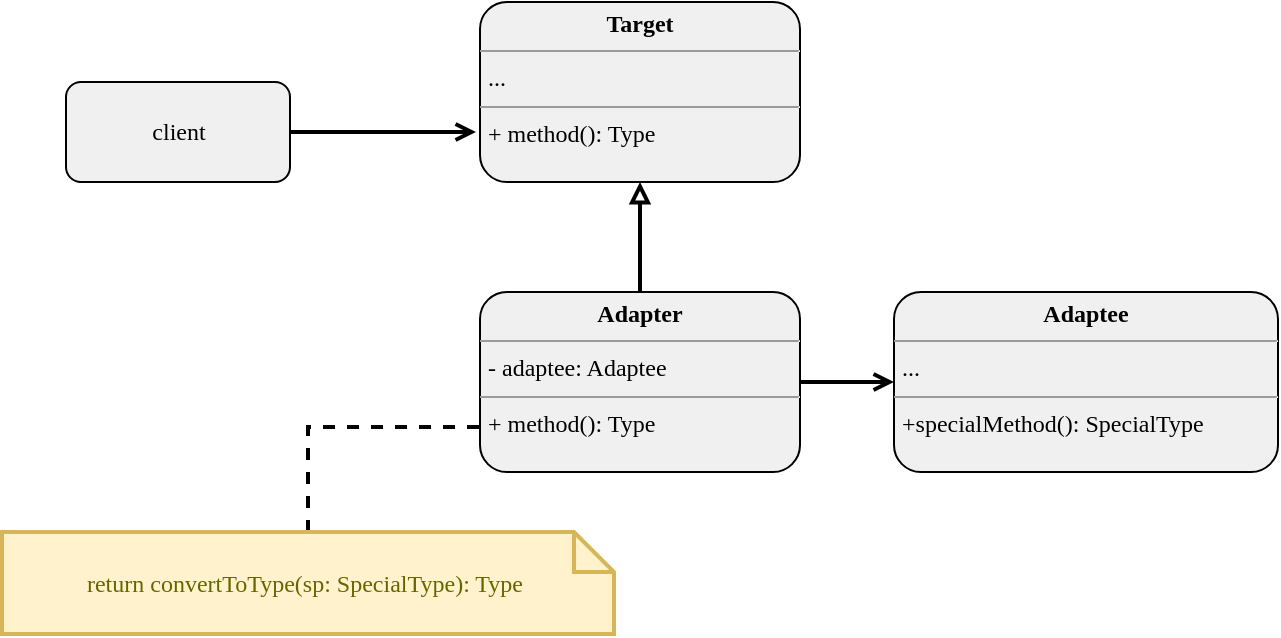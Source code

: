 <mxfile>
    <diagram id="DyS3z9NHqWPgZxG_6Q4E" name="adapter">
        <mxGraphModel dx="1349" dy="465" grid="0" gridSize="10" guides="1" tooltips="1" connect="1" arrows="1" fold="1" page="1" pageScale="1" pageWidth="850" pageHeight="1100" math="0" shadow="0">
            <root>
                <mxCell id="v98QxvlGzEK0-zGRg0lu-0"/>
                <mxCell id="v98QxvlGzEK0-zGRg0lu-1" parent="v98QxvlGzEK0-zGRg0lu-0"/>
                <mxCell id="v98QxvlGzEK0-zGRg0lu-11" style="edgeStyle=orthogonalEdgeStyle;rounded=0;orthogonalLoop=1;jettySize=auto;html=1;fontFamily=Ubuntu;fontColor=#000000;endArrow=open;endFill=0;strokeColor=#000000;strokeWidth=2;" edge="1" parent="v98QxvlGzEK0-zGRg0lu-1" source="v98QxvlGzEK0-zGRg0lu-2">
                    <mxGeometry relative="1" as="geometry">
                        <mxPoint x="-537" y="115" as="targetPoint"/>
                    </mxGeometry>
                </mxCell>
                <mxCell id="v98QxvlGzEK0-zGRg0lu-2" value="client" style="html=1;rounded=1;fillColor=#F0F0F0;fontFamily=Ubuntu;fontColor=#000000;" vertex="1" parent="v98QxvlGzEK0-zGRg0lu-1">
                    <mxGeometry x="-742" y="90" width="112" height="50" as="geometry"/>
                </mxCell>
                <mxCell id="v98QxvlGzEK0-zGRg0lu-3" value="&lt;p style=&quot;margin: 0px ; margin-top: 4px ; text-align: center&quot;&gt;&lt;b&gt;Target&lt;/b&gt;&lt;/p&gt;&lt;hr size=&quot;1&quot;&gt;&lt;p style=&quot;margin: 0px ; margin-left: 4px&quot;&gt;...&lt;/p&gt;&lt;hr size=&quot;1&quot;&gt;&lt;p style=&quot;margin: 0px ; margin-left: 4px&quot;&gt;+ method(): Type&lt;/p&gt;" style="verticalAlign=top;align=left;overflow=fill;fontSize=12;fontFamily=Ubuntu;html=1;rounded=1;fontColor=#000000;fillColor=#F0F0F0;" vertex="1" parent="v98QxvlGzEK0-zGRg0lu-1">
                    <mxGeometry x="-535" y="50" width="160" height="90" as="geometry"/>
                </mxCell>
                <mxCell id="v98QxvlGzEK0-zGRg0lu-9" style="edgeStyle=orthogonalEdgeStyle;rounded=0;orthogonalLoop=1;jettySize=auto;html=1;exitX=0.5;exitY=0;exitDx=0;exitDy=0;fontFamily=Ubuntu;fontColor=#000000;endArrow=block;endFill=0;strokeColor=#000000;strokeWidth=2;" edge="1" parent="v98QxvlGzEK0-zGRg0lu-1" source="v98QxvlGzEK0-zGRg0lu-4" target="v98QxvlGzEK0-zGRg0lu-3">
                    <mxGeometry relative="1" as="geometry"/>
                </mxCell>
                <mxCell id="v98QxvlGzEK0-zGRg0lu-10" style="edgeStyle=orthogonalEdgeStyle;rounded=0;orthogonalLoop=1;jettySize=auto;html=1;exitX=1;exitY=0.5;exitDx=0;exitDy=0;fontFamily=Ubuntu;fontColor=#000000;endArrow=open;endFill=0;strokeColor=#000000;strokeWidth=2;" edge="1" parent="v98QxvlGzEK0-zGRg0lu-1" source="v98QxvlGzEK0-zGRg0lu-4" target="v98QxvlGzEK0-zGRg0lu-5">
                    <mxGeometry relative="1" as="geometry"/>
                </mxCell>
                <mxCell id="v98QxvlGzEK0-zGRg0lu-4" value="&lt;p style=&quot;margin: 0px ; margin-top: 4px ; text-align: center&quot;&gt;&lt;b&gt;Adapter&lt;/b&gt;&lt;/p&gt;&lt;hr size=&quot;1&quot;&gt;&lt;p style=&quot;margin: 0px ; margin-left: 4px&quot;&gt;- adaptee: Adaptee&lt;/p&gt;&lt;hr size=&quot;1&quot;&gt;&lt;p style=&quot;margin: 0px ; margin-left: 4px&quot;&gt;+ method(): Type&lt;/p&gt;" style="verticalAlign=top;align=left;overflow=fill;fontSize=12;fontFamily=Ubuntu;html=1;rounded=1;fontColor=#000000;fillColor=#F0F0F0;" vertex="1" parent="v98QxvlGzEK0-zGRg0lu-1">
                    <mxGeometry x="-535" y="195" width="160" height="90" as="geometry"/>
                </mxCell>
                <mxCell id="v98QxvlGzEK0-zGRg0lu-5" value="&lt;p style=&quot;margin: 0px ; margin-top: 4px ; text-align: center&quot;&gt;&lt;b&gt;Adaptee&lt;/b&gt;&lt;/p&gt;&lt;hr size=&quot;1&quot;&gt;&lt;p style=&quot;margin: 0px ; margin-left: 4px&quot;&gt;...&lt;/p&gt;&lt;hr size=&quot;1&quot;&gt;&lt;p style=&quot;margin: 0px ; margin-left: 4px&quot;&gt;+specialMethod(): SpecialType&amp;nbsp;&lt;/p&gt;" style="verticalAlign=top;align=left;overflow=fill;fontSize=12;fontFamily=Ubuntu;html=1;rounded=1;fontColor=#000000;fillColor=#F0F0F0;" vertex="1" parent="v98QxvlGzEK0-zGRg0lu-1">
                    <mxGeometry x="-328" y="195" width="192" height="90" as="geometry"/>
                </mxCell>
                <mxCell id="v98QxvlGzEK0-zGRg0lu-12" style="edgeStyle=orthogonalEdgeStyle;rounded=0;orthogonalLoop=1;jettySize=auto;html=1;entryX=0;entryY=0.75;entryDx=0;entryDy=0;fontFamily=Ubuntu;fontSize=12;fontColor=#000000;endArrow=none;endFill=0;strokeColor=#000000;strokeWidth=2;dashed=1;" edge="1" parent="v98QxvlGzEK0-zGRg0lu-1" source="v98QxvlGzEK0-zGRg0lu-8" target="v98QxvlGzEK0-zGRg0lu-4">
                    <mxGeometry relative="1" as="geometry"/>
                </mxCell>
                <mxCell id="v98QxvlGzEK0-zGRg0lu-8" value="return convertToType(sp: SpecialType): Type&amp;nbsp;" style="shape=note;strokeWidth=2;fontSize=12;size=20;whiteSpace=wrap;html=1;fillColor=#fff2cc;strokeColor=#d6b656;fontColor=#666600;rounded=1;fontFamily=Ubuntu;" vertex="1" parent="v98QxvlGzEK0-zGRg0lu-1">
                    <mxGeometry x="-774" y="315" width="306" height="51" as="geometry"/>
                </mxCell>
            </root>
        </mxGraphModel>
    </diagram>
    <diagram id="wl__rMS_KYxgDseTeLxS" name="singleton">
        <mxGraphModel dx="820" dy="465" grid="0" gridSize="10" guides="1" tooltips="1" connect="1" arrows="1" fold="1" page="1" pageScale="1" pageWidth="850" pageHeight="1100" math="0" shadow="0">
            <root>
                <mxCell id="4qE20IxHlJg36kfOOElW-0"/>
                <mxCell id="4qE20IxHlJg36kfOOElW-1" parent="4qE20IxHlJg36kfOOElW-0"/>
                <mxCell id="4qE20IxHlJg36kfOOElW-6" style="edgeStyle=orthogonalEdgeStyle;rounded=0;orthogonalLoop=1;jettySize=auto;html=1;entryX=0;entryY=0.5;entryDx=0;entryDy=0;fontFamily=Ubuntu;fontColor=#000000;endArrow=open;endFill=0;strokeColor=#000000;strokeWidth=2;" parent="4qE20IxHlJg36kfOOElW-1" source="4qE20IxHlJg36kfOOElW-2" target="4qE20IxHlJg36kfOOElW-3" edge="1">
                    <mxGeometry relative="1" as="geometry"/>
                </mxCell>
                <mxCell id="4qE20IxHlJg36kfOOElW-2" value="Client" style="html=1;rounded=1;fillColor=#F0F0F0;fontFamily=Ubuntu;fontColor=#000000;strokeColor=#000000;strokeWidth=2;" parent="4qE20IxHlJg36kfOOElW-1" vertex="1">
                    <mxGeometry x="187" y="104" width="110" height="50" as="geometry"/>
                </mxCell>
                <mxCell id="4qE20IxHlJg36kfOOElW-7" style="edgeStyle=orthogonalEdgeStyle;rounded=0;orthogonalLoop=1;jettySize=auto;html=1;exitX=0.5;exitY=1;exitDx=0;exitDy=0;entryX=0.328;entryY=0.009;entryDx=0;entryDy=0;entryPerimeter=0;fontFamily=Ubuntu;fontColor=#000000;endArrow=none;endFill=0;strokeColor=#000000;strokeWidth=2;dashed=1;" parent="4qE20IxHlJg36kfOOElW-1" source="4qE20IxHlJg36kfOOElW-3" target="4qE20IxHlJg36kfOOElW-4" edge="1">
                    <mxGeometry relative="1" as="geometry"/>
                </mxCell>
                <mxCell id="4qE20IxHlJg36kfOOElW-3" value="&lt;p style=&quot;margin: 0px ; margin-top: 4px ; text-align: center&quot;&gt;&lt;b&gt;Singleton&lt;/b&gt;&lt;/p&gt;&lt;hr size=&quot;1&quot;&gt;&lt;p style=&quot;margin: 0px ; margin-left: 4px&quot;&gt;- instance: Singleton&lt;/p&gt;&lt;hr size=&quot;1&quot;&gt;&lt;p style=&quot;margin: 0px ; margin-left: 4px&quot;&gt;+ getInstance(): Singleton&lt;/p&gt;" style="verticalAlign=top;align=left;overflow=fill;fontSize=12;fontFamily=Ubuntu;html=1;rounded=1;fontColor=#000000;fillColor=#F0F0F0;strokeWidth=2;strokeColor=#000000;" parent="4qE20IxHlJg36kfOOElW-1" vertex="1">
                    <mxGeometry x="369" y="84" width="160" height="90" as="geometry"/>
                </mxCell>
                <mxCell id="4qE20IxHlJg36kfOOElW-4" value="&lt;div&gt;&lt;span&gt;if(!this.instance) {&lt;/span&gt;&lt;/div&gt;&amp;nbsp; &amp;nbsp; this.instance&amp;nbsp; = new Singleton()&lt;br&gt;}&lt;br&gt;return this.instance" style="shape=note;strokeWidth=2;fontSize=14;size=20;whiteSpace=wrap;html=1;fillColor=#fff2cc;fontColor=#666600;rounded=1;fontFamily=Ubuntu;align=left;strokeColor=#000000;spacingTop=0;spacingLeft=9;" parent="4qE20IxHlJg36kfOOElW-1" vertex="1">
                    <mxGeometry x="369" y="202" width="241" height="110" as="geometry"/>
                </mxCell>
                <mxCell id="4qE20IxHlJg36kfOOElW-5" style="edgeStyle=orthogonalEdgeStyle;rounded=0;orthogonalLoop=1;jettySize=auto;html=1;exitX=1;exitY=0.75;exitDx=0;exitDy=0;entryX=1;entryY=0.25;entryDx=0;entryDy=0;fontFamily=Ubuntu;fontColor=#000000;strokeColor=#000000;strokeWidth=2;endArrow=open;endFill=0;" parent="4qE20IxHlJg36kfOOElW-1" source="4qE20IxHlJg36kfOOElW-3" target="4qE20IxHlJg36kfOOElW-3" edge="1">
                    <mxGeometry relative="1" as="geometry"/>
                </mxCell>
            </root>
        </mxGraphModel>
    </diagram>
    <diagram id="Lsz0UcWjnIkj7TLm13H3" name="prototype">
        <mxGraphModel dx="820" dy="465" grid="0" gridSize="10" guides="1" tooltips="1" connect="1" arrows="1" fold="1" page="1" pageScale="1" pageWidth="850" pageHeight="1100" math="0" shadow="0">
            <root>
                <mxCell id="abWGYvZpTCwzV9ggsT0R-0"/>
                <mxCell id="abWGYvZpTCwzV9ggsT0R-1" parent="abWGYvZpTCwzV9ggsT0R-0"/>
                <mxCell id="abWGYvZpTCwzV9ggsT0R-4" style="edgeStyle=orthogonalEdgeStyle;rounded=0;orthogonalLoop=1;jettySize=auto;html=1;exitX=1;exitY=0.5;exitDx=0;exitDy=0;fontColor=#000000;strokeColor=#000000;strokeWidth=2;endArrow=open;endFill=0;fontFamily=Ubuntu;" parent="abWGYvZpTCwzV9ggsT0R-1" source="abWGYvZpTCwzV9ggsT0R-2" target="abWGYvZpTCwzV9ggsT0R-3" edge="1">
                    <mxGeometry relative="1" as="geometry"/>
                </mxCell>
                <mxCell id="abWGYvZpTCwzV9ggsT0R-2" value="client" style="html=1;rounded=1;fillColor=#F0F0F0;fontColor=#000000;strokeWidth=2;strokeColor=#000000;fontFamily=Ubuntu;" parent="abWGYvZpTCwzV9ggsT0R-1" vertex="1">
                    <mxGeometry x="109" y="103" width="110" height="50" as="geometry"/>
                </mxCell>
                <mxCell id="abWGYvZpTCwzV9ggsT0R-3" value="&lt;p style=&quot;margin: 0px ; margin-top: 4px ; text-align: center&quot;&gt;&lt;i&gt;&amp;lt;&amp;lt;Interface&amp;gt;&amp;gt;&lt;/i&gt;&lt;br&gt;&lt;b&gt;Prototype&lt;/b&gt;&lt;/p&gt;&lt;hr size=&quot;1&quot;&gt;&lt;p style=&quot;margin: 0px ; margin-left: 4px&quot;&gt;...&lt;/p&gt;&lt;hr size=&quot;1&quot;&gt;&lt;p style=&quot;margin: 0px ; margin-left: 4px&quot;&gt;+ clone(): Prototype&lt;br&gt;&lt;/p&gt;" style="verticalAlign=top;align=left;overflow=fill;fontSize=12;fontFamily=Ubuntu;html=1;rounded=1;fontColor=#000000;fillColor=#F0F0F0;strokeWidth=2;strokeColor=#000000;" parent="abWGYvZpTCwzV9ggsT0R-1" vertex="1">
                    <mxGeometry x="334" y="79.5" width="148" height="97" as="geometry"/>
                </mxCell>
                <mxCell id="abWGYvZpTCwzV9ggsT0R-8" style="edgeStyle=orthogonalEdgeStyle;rounded=0;orthogonalLoop=1;jettySize=auto;html=1;exitX=0;exitY=0.5;exitDx=0;exitDy=0;fontColor=#000000;endArrow=block;endFill=0;strokeColor=#000000;strokeWidth=2;dashed=1;fontFamily=Ubuntu;" parent="abWGYvZpTCwzV9ggsT0R-1" source="abWGYvZpTCwzV9ggsT0R-6" edge="1">
                    <mxGeometry relative="1" as="geometry">
                        <mxPoint x="485" y="128" as="targetPoint"/>
                    </mxGeometry>
                </mxCell>
                <mxCell id="abWGYvZpTCwzV9ggsT0R-12" style="edgeStyle=orthogonalEdgeStyle;rounded=0;orthogonalLoop=1;jettySize=auto;html=1;exitX=0;exitY=0.75;exitDx=0;exitDy=0;entryX=1;entryY=1;entryDx=0;entryDy=0;entryPerimeter=0;fontFamily=Ubuntu;fontSize=12;fontColor=#000000;endArrow=none;endFill=0;strokeColor=#000000;strokeWidth=2;dashed=1;" parent="abWGYvZpTCwzV9ggsT0R-1" source="abWGYvZpTCwzV9ggsT0R-6" target="abWGYvZpTCwzV9ggsT0R-11" edge="1">
                    <mxGeometry relative="1" as="geometry"/>
                </mxCell>
                <mxCell id="abWGYvZpTCwzV9ggsT0R-6" value="&lt;p style=&quot;margin: 0px ; margin-top: 4px ; text-align: center&quot;&gt;&lt;b&gt;ConcretePrototype&lt;/b&gt;&lt;/p&gt;&lt;hr size=&quot;1&quot;&gt;&lt;p style=&quot;margin: 0px ; margin-left: 4px&quot;&gt;...&lt;/p&gt;&lt;hr size=&quot;1&quot;&gt;&lt;p style=&quot;margin: 0px ; margin-left: 4px&quot;&gt;+ clone(): ConcretePrototype&lt;/p&gt;" style="verticalAlign=top;align=left;overflow=fill;fontSize=12;fontFamily=Ubuntu;html=1;rounded=1;fontColor=#000000;strokeColor=#000000;strokeWidth=2;fillColor=#F0F0F0;" parent="abWGYvZpTCwzV9ggsT0R-1" vertex="1">
                    <mxGeometry x="552" y="83" width="209" height="90" as="geometry"/>
                </mxCell>
                <mxCell id="abWGYvZpTCwzV9ggsT0R-9" style="edgeStyle=orthogonalEdgeStyle;rounded=0;orthogonalLoop=1;jettySize=auto;html=1;exitX=0.5;exitY=0;exitDx=0;exitDy=0;fontColor=#000000;endArrow=block;endFill=0;strokeColor=#000000;strokeWidth=2;fontFamily=Ubuntu;" parent="abWGYvZpTCwzV9ggsT0R-1" source="abWGYvZpTCwzV9ggsT0R-7" target="abWGYvZpTCwzV9ggsT0R-6" edge="1">
                    <mxGeometry relative="1" as="geometry"/>
                </mxCell>
                <mxCell id="abWGYvZpTCwzV9ggsT0R-14" style="edgeStyle=orthogonalEdgeStyle;rounded=0;orthogonalLoop=1;jettySize=auto;html=1;exitX=0;exitY=0.75;exitDx=0;exitDy=0;entryX=0;entryY=0;entryDx=253;entryDy=20;entryPerimeter=0;fontFamily=Ubuntu;fontSize=12;fontColor=#000000;endArrow=none;endFill=0;strokeColor=#000000;strokeWidth=2;dashed=1;" parent="abWGYvZpTCwzV9ggsT0R-1" source="abWGYvZpTCwzV9ggsT0R-7" target="abWGYvZpTCwzV9ggsT0R-10" edge="1">
                    <mxGeometry relative="1" as="geometry"/>
                </mxCell>
                <mxCell id="abWGYvZpTCwzV9ggsT0R-7" value="&lt;p style=&quot;margin: 0px ; margin-top: 4px ; text-align: center&quot;&gt;&lt;b&gt;SubclassPrototype&lt;/b&gt;&lt;/p&gt;&lt;hr size=&quot;1&quot;&gt;&lt;p style=&quot;margin: 0px ; margin-left: 4px&quot;&gt;...&lt;/p&gt;&lt;hr size=&quot;1&quot;&gt;&lt;p style=&quot;margin: 0px ; margin-left: 4px&quot;&gt;+ clone(): SubclassPrototype&lt;/p&gt;" style="verticalAlign=top;align=left;overflow=fill;fontSize=12;fontFamily=Ubuntu;html=1;rounded=1;fontColor=#000000;strokeColor=#000000;strokeWidth=2;fillColor=#F0F0F0;" parent="abWGYvZpTCwzV9ggsT0R-1" vertex="1">
                    <mxGeometry x="552" y="243" width="209" height="90" as="geometry"/>
                </mxCell>
                <mxCell id="abWGYvZpTCwzV9ggsT0R-10" value="return new SubclassPrototype(this)" style="shape=note;strokeWidth=2;fontSize=12;size=20;whiteSpace=wrap;html=1;fillColor=#fff2cc;strokeColor=#d6b656;fontColor=#666600;rounded=1;fontFamily=Ubuntu;" parent="abWGYvZpTCwzV9ggsT0R-1" vertex="1">
                    <mxGeometry x="219" y="291" width="253" height="35" as="geometry"/>
                </mxCell>
                <mxCell id="abWGYvZpTCwzV9ggsT0R-11" value="return new ConcretePrototype(this)" style="shape=note;strokeWidth=2;fontSize=12;size=20;whiteSpace=wrap;html=1;fillColor=#fff2cc;strokeColor=#d6b656;fontColor=#666600;rounded=1;fontFamily=Ubuntu;" parent="abWGYvZpTCwzV9ggsT0R-1" vertex="1">
                    <mxGeometry x="229" y="204" width="246" height="35" as="geometry"/>
                </mxCell>
            </root>
        </mxGraphModel>
    </diagram>
    <diagram id="ECFXusUilC4TYmSYKv5q" name="builder">
        <mxGraphModel dx="1406" dy="465" grid="0" gridSize="10" guides="1" tooltips="1" connect="1" arrows="1" fold="1" page="1" pageScale="1" pageWidth="850" pageHeight="1100" math="0" shadow="0">
            <root>
                <mxCell id="3QghXPuivpv_0uSqi6PT-0"/>
                <mxCell id="3QghXPuivpv_0uSqi6PT-1" parent="3QghXPuivpv_0uSqi6PT-0"/>
                <mxCell id="3QghXPuivpv_0uSqi6PT-2" value="&lt;b&gt;Product1&lt;/b&gt;" style="html=1;rounded=1;strokeColor=#000000;strokeWidth=2;fillColor=#F0F0F0;fontFamily=Ubuntu;fontColor=#000000;" parent="3QghXPuivpv_0uSqi6PT-1" vertex="1">
                    <mxGeometry x="-841" y="106" width="110" height="50" as="geometry"/>
                </mxCell>
                <mxCell id="3QghXPuivpv_0uSqi6PT-3" value="&lt;b&gt;Product2&lt;/b&gt;" style="html=1;rounded=1;strokeColor=#000000;strokeWidth=2;fillColor=#F0F0F0;fontFamily=Ubuntu;fontColor=#000000;" parent="3QghXPuivpv_0uSqi6PT-1" vertex="1">
                    <mxGeometry x="-841" y="376" width="110" height="50" as="geometry"/>
                </mxCell>
                <mxCell id="3QghXPuivpv_0uSqi6PT-20" style="edgeStyle=orthogonalEdgeStyle;rounded=0;orthogonalLoop=1;jettySize=auto;html=1;exitX=0;exitY=0.75;exitDx=0;exitDy=0;entryX=0.5;entryY=1;entryDx=0;entryDy=0;fontFamily=Ubuntu;fontColor=#000000;endArrow=open;endFill=0;strokeColor=#000000;strokeWidth=2;" parent="3QghXPuivpv_0uSqi6PT-1" source="3QghXPuivpv_0uSqi6PT-4" target="3QghXPuivpv_0uSqi6PT-2" edge="1">
                    <mxGeometry relative="1" as="geometry"/>
                </mxCell>
                <mxCell id="3QghXPuivpv_0uSqi6PT-22" style="edgeStyle=orthogonalEdgeStyle;rounded=0;orthogonalLoop=1;jettySize=auto;html=1;exitX=1;exitY=0.25;exitDx=0;exitDy=0;entryX=0.25;entryY=0;entryDx=0;entryDy=0;fontFamily=Ubuntu;fontColor=#000000;endArrow=block;endFill=0;strokeColor=#000000;strokeWidth=2;dashed=1;" parent="3QghXPuivpv_0uSqi6PT-1" source="3QghXPuivpv_0uSqi6PT-4" target="3QghXPuivpv_0uSqi6PT-5" edge="1">
                    <mxGeometry relative="1" as="geometry"/>
                </mxCell>
                <mxCell id="3QghXPuivpv_0uSqi6PT-4" value="&lt;p style=&quot;margin: 0px ; margin-top: 4px ; text-align: center&quot;&gt;&lt;b&gt;ConcreteBuilder1&lt;/b&gt;&lt;/p&gt;&lt;hr size=&quot;1&quot;&gt;&lt;p style=&quot;margin: 0px ; margin-left: 4px&quot;&gt;- product1: Product1&lt;/p&gt;&lt;hr size=&quot;1&quot;&gt;&lt;p style=&quot;margin: 0px 0px 0px 4px&quot;&gt;+ reset()&lt;/p&gt;&lt;p style=&quot;margin: 0px 0px 0px 4px&quot;&gt;+ createComponentA(): Void&lt;br&gt;+ createComponentB(): Void&lt;/p&gt;&lt;p style=&quot;margin: 0px 0px 0px 4px&quot;&gt;+ createComponentC(): Void&lt;/p&gt;&lt;p style=&quot;margin: 0px 0px 0px 4px&quot;&gt;+ getResult(): Product1&lt;/p&gt;" style="verticalAlign=top;align=left;overflow=fill;fontSize=12;fontFamily=Ubuntu;html=1;rounded=1;fontColor=#000000;strokeColor=#000000;strokeWidth=2;fillColor=#F0F0F0;" parent="3QghXPuivpv_0uSqi6PT-1" vertex="1">
                    <mxGeometry x="-718" y="106" width="195" height="142" as="geometry"/>
                </mxCell>
                <mxCell id="3QghXPuivpv_0uSqi6PT-5" value="&lt;p style=&quot;margin: 0px ; margin-top: 4px ; text-align: center&quot;&gt;&lt;i&gt;&amp;lt;&amp;lt;Interface&amp;gt;&amp;gt;&lt;/i&gt;&lt;br&gt;&lt;b&gt;Builder&lt;/b&gt;&lt;/p&gt;&lt;hr size=&quot;1&quot;&gt;&lt;p style=&quot;margin: 0px ; margin-left: 4px&quot;&gt;...&lt;/p&gt;&lt;hr size=&quot;1&quot;&gt;&lt;p style=&quot;margin: 0px ; margin-left: 4px&quot;&gt;+ reset()&lt;/p&gt;&lt;p style=&quot;margin: 0px ; margin-left: 4px&quot;&gt;+ createComponentA(): Type&lt;br&gt;+ createComponentB(): Type&lt;/p&gt;&lt;p style=&quot;margin: 0px ; margin-left: 4px&quot;&gt;+ createComponentC(): Type&lt;/p&gt;" style="verticalAlign=top;align=left;overflow=fill;fontSize=12;fontFamily=Ubuntu;html=1;rounded=1;fontColor=#000000;strokeColor=#000000;strokeWidth=2;fillColor=#F0F0F0;" parent="3QghXPuivpv_0uSqi6PT-1" vertex="1">
                    <mxGeometry x="-484" y="193" width="190" height="143" as="geometry"/>
                </mxCell>
                <mxCell id="3QghXPuivpv_0uSqi6PT-17" style="edgeStyle=orthogonalEdgeStyle;rounded=0;orthogonalLoop=1;jettySize=auto;html=1;exitX=0;exitY=0.5;exitDx=0;exitDy=0;entryX=1;entryY=0.448;entryDx=0;entryDy=0;entryPerimeter=0;fontFamily=Ubuntu;fontColor=#000000;endArrow=open;endFill=0;strokeColor=#000000;strokeWidth=2;" parent="3QghXPuivpv_0uSqi6PT-1" source="3QghXPuivpv_0uSqi6PT-6" target="3QghXPuivpv_0uSqi6PT-5" edge="1">
                    <mxGeometry relative="1" as="geometry"/>
                </mxCell>
                <mxCell id="3QghXPuivpv_0uSqi6PT-6" value="&lt;p style=&quot;margin: 0px ; margin-top: 4px ; text-align: center&quot;&gt;&lt;b&gt;Director&lt;/b&gt;&lt;/p&gt;&lt;hr size=&quot;1&quot;&gt;&lt;p style=&quot;margin: 0px ; margin-left: 4px&quot;&gt;+ builder: Builder&lt;/p&gt;&lt;hr size=&quot;1&quot;&gt;&lt;p style=&quot;margin: 0px ; margin-left: 4px&quot;&gt;+ constructure(buider: Builder)&lt;/p&gt;&lt;p style=&quot;margin: 0px ; margin-left: 4px&quot;&gt;+ setBuilder(builder:Builder)&lt;/p&gt;&lt;p style=&quot;margin: 0px ; margin-left: 4px&quot;&gt;+ make(type: Type)&lt;/p&gt;" style="verticalAlign=top;align=left;overflow=fill;fontSize=12;fontFamily=Ubuntu;html=1;rounded=1;fontColor=#000000;strokeColor=#000000;strokeWidth=2;fillColor=#F0F0F0;" parent="3QghXPuivpv_0uSqi6PT-1" vertex="1">
                    <mxGeometry x="-228" y="193" width="173" height="127.5" as="geometry"/>
                </mxCell>
                <mxCell id="3QghXPuivpv_0uSqi6PT-21" style="edgeStyle=orthogonalEdgeStyle;rounded=0;orthogonalLoop=1;jettySize=auto;html=1;exitX=0;exitY=0.25;exitDx=0;exitDy=0;entryX=0.5;entryY=0;entryDx=0;entryDy=0;fontFamily=Ubuntu;fontColor=#000000;endArrow=open;endFill=0;strokeColor=#000000;strokeWidth=2;" parent="3QghXPuivpv_0uSqi6PT-1" source="3QghXPuivpv_0uSqi6PT-9" target="3QghXPuivpv_0uSqi6PT-3" edge="1">
                    <mxGeometry relative="1" as="geometry"/>
                </mxCell>
                <mxCell id="3QghXPuivpv_0uSqi6PT-23" style="edgeStyle=orthogonalEdgeStyle;rounded=0;orthogonalLoop=1;jettySize=auto;html=1;exitX=1;exitY=0.75;exitDx=0;exitDy=0;entryX=0.25;entryY=1;entryDx=0;entryDy=0;fontFamily=Ubuntu;fontColor=#000000;endArrow=block;endFill=0;strokeColor=#000000;strokeWidth=2;dashed=1;" parent="3QghXPuivpv_0uSqi6PT-1" source="3QghXPuivpv_0uSqi6PT-9" target="3QghXPuivpv_0uSqi6PT-5" edge="1">
                    <mxGeometry relative="1" as="geometry"/>
                </mxCell>
                <mxCell id="3QghXPuivpv_0uSqi6PT-9" value="&lt;p style=&quot;margin: 0px ; margin-top: 4px ; text-align: center&quot;&gt;&lt;b&gt;ConcreteBuilder2&lt;/b&gt;&lt;/p&gt;&lt;hr size=&quot;1&quot;&gt;&lt;p style=&quot;margin: 0px ; margin-left: 4px&quot;&gt;- product: Product2&lt;/p&gt;&lt;hr size=&quot;1&quot;&gt;&lt;p style=&quot;margin: 0px 0px 0px 4px&quot;&gt;+ reset()&lt;/p&gt;&lt;p style=&quot;margin: 0px 0px 0px 4px&quot;&gt;+ createComponentA(): Void&lt;br&gt;+ createComponentB(): Void&lt;/p&gt;&lt;p style=&quot;margin: 0px 0px 0px 4px&quot;&gt;+ createComponentC(): Void&lt;/p&gt;&lt;p style=&quot;margin: 0px 0px 0px 4px&quot;&gt;+ getResult(): Product2&lt;/p&gt;" style="verticalAlign=top;align=left;overflow=fill;fontSize=12;fontFamily=Ubuntu;html=1;rounded=1;fontColor=#000000;strokeColor=#000000;strokeWidth=2;fillColor=#F0F0F0;" parent="3QghXPuivpv_0uSqi6PT-1" vertex="1">
                    <mxGeometry x="-718" y="284" width="195" height="142" as="geometry"/>
                </mxCell>
                <mxCell id="3QghXPuivpv_0uSqi6PT-24" style="edgeStyle=orthogonalEdgeStyle;rounded=0;orthogonalLoop=1;jettySize=auto;html=1;exitX=0;exitY=0.5;exitDx=0;exitDy=0;entryX=0.5;entryY=0;entryDx=0;entryDy=0;dashed=1;fontFamily=Ubuntu;fontColor=#000000;endArrow=open;endFill=0;strokeColor=#000000;strokeWidth=2;" parent="3QghXPuivpv_0uSqi6PT-1" source="3QghXPuivpv_0uSqi6PT-18" target="3QghXPuivpv_0uSqi6PT-4" edge="1">
                    <mxGeometry relative="1" as="geometry"/>
                </mxCell>
                <mxCell id="3QghXPuivpv_0uSqi6PT-25" style="edgeStyle=orthogonalEdgeStyle;rounded=0;orthogonalLoop=1;jettySize=auto;html=1;exitX=1;exitY=0.5;exitDx=0;exitDy=0;fontFamily=Ubuntu;fontColor=#000000;endArrow=open;endFill=0;strokeColor=#000000;strokeWidth=2;" parent="3QghXPuivpv_0uSqi6PT-1" source="3QghXPuivpv_0uSqi6PT-18" target="3QghXPuivpv_0uSqi6PT-6" edge="1">
                    <mxGeometry relative="1" as="geometry"/>
                </mxCell>
                <mxCell id="3QghXPuivpv_0uSqi6PT-18" value="Client" style="html=1;rounded=1;fontFamily=Ubuntu;fontColor=#000000;strokeColor=#000000;strokeWidth=2;fillColor=#F0F0F0;" parent="3QghXPuivpv_0uSqi6PT-1" vertex="1">
                    <mxGeometry x="-457" y="31" width="110" height="50" as="geometry"/>
                </mxCell>
            </root>
        </mxGraphModel>
    </diagram>
    <diagram id="XoLUFToCD8K68ObMGiMP" name="factory method">
        <mxGraphModel dx="579" dy="465" grid="0" gridSize="10" guides="1" tooltips="1" connect="1" arrows="1" fold="1" page="0" pageScale="1" pageWidth="850" pageHeight="1100" math="0" shadow="0">
            <root>
                <mxCell id="DUS8zbMLbZhFr8fKmbkd-0"/>
                <mxCell id="DUS8zbMLbZhFr8fKmbkd-1" parent="DUS8zbMLbZhFr8fKmbkd-0"/>
                <mxCell id="DUS8zbMLbZhFr8fKmbkd-29" value="" style="edgeStyle=orthogonalEdgeStyle;rounded=0;orthogonalLoop=1;jettySize=auto;html=1;dashed=1;fontFamily=Ubuntu;fontSize=12;fontColor=#000000;endArrow=block;endFill=0;strokeColor=#000000;strokeWidth=2;" parent="DUS8zbMLbZhFr8fKmbkd-1" source="DUS8zbMLbZhFr8fKmbkd-2" target="DUS8zbMLbZhFr8fKmbkd-3" edge="1">
                    <mxGeometry relative="1" as="geometry"/>
                </mxCell>
                <mxCell id="DUS8zbMLbZhFr8fKmbkd-2" value="«interface»&lt;br&gt;&lt;b&gt;Product&lt;/b&gt;" style="html=1;fillColor=#F0F0F0;fontFamily=Ubuntu;fontColor=#000000;rounded=1;strokeColor=#000000;strokeWidth=2;" parent="DUS8zbMLbZhFr8fKmbkd-1" vertex="1">
                    <mxGeometry x="515" y="538.5" width="110" height="50" as="geometry"/>
                </mxCell>
                <mxCell id="DUS8zbMLbZhFr8fKmbkd-27" style="edgeStyle=orthogonalEdgeStyle;rounded=0;orthogonalLoop=1;jettySize=auto;html=1;dashed=1;fontFamily=Ubuntu;fontSize=12;fontColor=#000000;endArrow=block;endFill=0;strokeColor=#000000;strokeWidth=2;" parent="DUS8zbMLbZhFr8fKmbkd-1" source="DUS8zbMLbZhFr8fKmbkd-3" target="DUS8zbMLbZhFr8fKmbkd-2" edge="1">
                    <mxGeometry relative="1" as="geometry"/>
                </mxCell>
                <mxCell id="DUS8zbMLbZhFr8fKmbkd-3" value="&lt;p style=&quot;margin: 0px ; margin-top: 4px ; text-align: center&quot;&gt;&lt;b&gt;Product1&lt;/b&gt;&lt;/p&gt;&lt;hr size=&quot;1&quot;&gt;&lt;p style=&quot;margin: 0px ; margin-left: 4px&quot;&gt;...&lt;/p&gt;&lt;hr size=&quot;1&quot;&gt;&lt;p style=&quot;margin: 0px ; margin-left: 4px&quot;&gt;+ doStuff(): Type&lt;/p&gt;" style="verticalAlign=top;align=left;overflow=fill;fontSize=12;fontFamily=Ubuntu;html=1;rounded=1;fontColor=#000000;fillColor=#F0F0F0;strokeColor=#000000;strokeWidth=2;" parent="DUS8zbMLbZhFr8fKmbkd-1" vertex="1">
                    <mxGeometry x="490" y="394" width="160" height="90" as="geometry"/>
                </mxCell>
                <mxCell id="DUS8zbMLbZhFr8fKmbkd-28" style="edgeStyle=orthogonalEdgeStyle;rounded=0;orthogonalLoop=1;jettySize=auto;html=1;exitX=0.5;exitY=0;exitDx=0;exitDy=0;dashed=1;fontFamily=Ubuntu;fontSize=12;fontColor=#000000;endArrow=block;endFill=0;strokeColor=#000000;strokeWidth=2;" parent="DUS8zbMLbZhFr8fKmbkd-1" source="DUS8zbMLbZhFr8fKmbkd-4" edge="1">
                    <mxGeometry relative="1" as="geometry">
                        <mxPoint x="574" y="591" as="targetPoint"/>
                    </mxGeometry>
                </mxCell>
                <mxCell id="DUS8zbMLbZhFr8fKmbkd-4" value="&lt;p style=&quot;margin: 0px ; margin-top: 4px ; text-align: center&quot;&gt;&lt;b&gt;Product2&lt;/b&gt;&lt;/p&gt;&lt;hr size=&quot;1&quot;&gt;&lt;p style=&quot;margin: 0px ; margin-left: 4px&quot;&gt;...&lt;/p&gt;&lt;hr size=&quot;1&quot;&gt;&lt;p style=&quot;margin: 0px ; margin-left: 4px&quot;&gt;+ doStuff(): Type&lt;/p&gt;" style="verticalAlign=top;align=left;overflow=fill;fontSize=12;fontFamily=Ubuntu;html=1;rounded=1;fontColor=#000000;fillColor=#F0F0F0;strokeColor=#000000;strokeWidth=2;" parent="DUS8zbMLbZhFr8fKmbkd-1" vertex="1">
                    <mxGeometry x="494" y="650" width="160" height="90" as="geometry"/>
                </mxCell>
                <mxCell id="DUS8zbMLbZhFr8fKmbkd-6" style="edgeStyle=orthogonalEdgeStyle;rounded=0;orthogonalLoop=1;jettySize=auto;html=1;exitX=0.5;exitY=1;exitDx=0;exitDy=0;dashed=1;fontFamily=Ubuntu;fontColor=#000000;strokeColor=#000000;strokeWidth=2;" parent="DUS8zbMLbZhFr8fKmbkd-1" edge="1">
                    <mxGeometry relative="1" as="geometry">
                        <mxPoint x="412" y="572" as="sourcePoint"/>
                        <mxPoint x="412" y="572" as="targetPoint"/>
                    </mxGeometry>
                </mxCell>
                <mxCell id="DUS8zbMLbZhFr8fKmbkd-23" style="edgeStyle=orthogonalEdgeStyle;rounded=0;orthogonalLoop=1;jettySize=auto;html=1;exitX=0;exitY=0.75;exitDx=0;exitDy=0;entryX=0.006;entryY=0.654;entryDx=0;entryDy=0;entryPerimeter=0;dashed=1;fontFamily=Ubuntu;fontSize=12;fontColor=#000000;strokeColor=#000000;strokeWidth=2;endArrow=none;endFill=0;" parent="DUS8zbMLbZhFr8fKmbkd-1" source="DUS8zbMLbZhFr8fKmbkd-7" target="DUS8zbMLbZhFr8fKmbkd-20" edge="1">
                    <mxGeometry relative="1" as="geometry"/>
                </mxCell>
                <mxCell id="DUS8zbMLbZhFr8fKmbkd-24" style="edgeStyle=orthogonalEdgeStyle;rounded=0;orthogonalLoop=1;jettySize=auto;html=1;exitX=0.5;exitY=0;exitDx=0;exitDy=0;entryX=0.5;entryY=1;entryDx=0;entryDy=0;fontFamily=Ubuntu;fontSize=12;fontColor=#000000;endArrow=block;endFill=0;strokeColor=#000000;strokeWidth=2;" parent="DUS8zbMLbZhFr8fKmbkd-1" source="DUS8zbMLbZhFr8fKmbkd-7" target="DUS8zbMLbZhFr8fKmbkd-9" edge="1">
                    <mxGeometry relative="1" as="geometry"/>
                </mxCell>
                <mxCell id="DUS8zbMLbZhFr8fKmbkd-7" value="&lt;p style=&quot;margin: 0px ; margin-top: 4px ; text-align: center&quot;&gt;&lt;b&gt;Factory1&lt;/b&gt;&lt;/p&gt;&lt;hr size=&quot;1&quot;&gt;&lt;p style=&quot;margin: 0px ; margin-left: 4px&quot;&gt;...&lt;/p&gt;&lt;hr size=&quot;1&quot;&gt;&lt;p style=&quot;margin: 0px ; margin-left: 4px&quot;&gt;+ createProduct(): Product&lt;/p&gt;" style="verticalAlign=top;align=left;overflow=fill;fontSize=12;fontFamily=Ubuntu;html=1;rounded=1;fontColor=#000000;fillColor=#F0F0F0;strokeColor=#000000;strokeWidth=2;" parent="DUS8zbMLbZhFr8fKmbkd-1" vertex="1">
                    <mxGeometry x="58" y="673" width="160" height="90" as="geometry"/>
                </mxCell>
                <mxCell id="DUS8zbMLbZhFr8fKmbkd-22" style="edgeStyle=orthogonalEdgeStyle;rounded=0;orthogonalLoop=1;jettySize=auto;html=1;exitX=1;exitY=0.75;exitDx=0;exitDy=0;entryX=0;entryY=0;entryDx=174;entryDy=36;entryPerimeter=0;dashed=1;fontFamily=Ubuntu;fontSize=12;fontColor=#000000;strokeColor=#000000;strokeWidth=2;endArrow=none;endFill=0;" parent="DUS8zbMLbZhFr8fKmbkd-1" source="DUS8zbMLbZhFr8fKmbkd-8" target="DUS8zbMLbZhFr8fKmbkd-21" edge="1">
                    <mxGeometry relative="1" as="geometry"/>
                </mxCell>
                <mxCell id="DUS8zbMLbZhFr8fKmbkd-25" style="edgeStyle=orthogonalEdgeStyle;rounded=0;orthogonalLoop=1;jettySize=auto;html=1;exitX=0.5;exitY=0;exitDx=0;exitDy=0;entryX=0.5;entryY=1;entryDx=0;entryDy=0;fontFamily=Ubuntu;fontSize=12;fontColor=#000000;endArrow=block;endFill=0;strokeColor=#000000;strokeWidth=2;" parent="DUS8zbMLbZhFr8fKmbkd-1" source="DUS8zbMLbZhFr8fKmbkd-8" target="DUS8zbMLbZhFr8fKmbkd-9" edge="1">
                    <mxGeometry relative="1" as="geometry"/>
                </mxCell>
                <mxCell id="DUS8zbMLbZhFr8fKmbkd-8" value="&lt;p style=&quot;margin: 0px ; margin-top: 4px ; text-align: center&quot;&gt;&lt;b&gt;Factory2&lt;/b&gt;&lt;/p&gt;&lt;hr size=&quot;1&quot;&gt;&lt;p style=&quot;margin: 0px ; margin-left: 4px&quot;&gt;...&lt;/p&gt;&lt;hr size=&quot;1&quot;&gt;&lt;p style=&quot;margin: 0px ; margin-left: 4px&quot;&gt;+ createProduct(): Product&lt;/p&gt;" style="verticalAlign=top;align=left;overflow=fill;fontSize=12;fontFamily=Ubuntu;html=1;rounded=1;fontColor=#000000;fillColor=#F0F0F0;strokeColor=#000000;strokeWidth=2;" parent="DUS8zbMLbZhFr8fKmbkd-1" vertex="1">
                    <mxGeometry x="266" y="673" width="160" height="90" as="geometry"/>
                </mxCell>
                <mxCell id="DUS8zbMLbZhFr8fKmbkd-26" style="edgeStyle=orthogonalEdgeStyle;rounded=0;orthogonalLoop=1;jettySize=auto;html=1;entryX=0;entryY=0.5;entryDx=0;entryDy=0;fontFamily=Ubuntu;fontSize=12;fontColor=#000000;endArrow=open;endFill=0;strokeColor=#000000;strokeWidth=2;dashed=1;" parent="DUS8zbMLbZhFr8fKmbkd-1" source="DUS8zbMLbZhFr8fKmbkd-9" target="DUS8zbMLbZhFr8fKmbkd-2" edge="1">
                    <mxGeometry relative="1" as="geometry"/>
                </mxCell>
                <mxCell id="DUS8zbMLbZhFr8fKmbkd-9" value="&lt;p style=&quot;margin: 0px ; margin-top: 4px ; text-align: center&quot;&gt;&lt;b&gt;Factory1&lt;/b&gt;&lt;/p&gt;&lt;hr size=&quot;1&quot;&gt;&lt;p style=&quot;margin: 0px ; margin-left: 4px&quot;&gt;...&lt;/p&gt;&lt;hr size=&quot;1&quot;&gt;&lt;p style=&quot;margin: 0px ; margin-left: 4px&quot;&gt;+ createProduct(): Product&lt;/p&gt;&lt;p style=&quot;margin: 0px ; margin-left: 4px&quot;&gt;+ someOperation:Type&lt;/p&gt;" style="verticalAlign=top;align=left;overflow=fill;fontSize=12;fontFamily=Ubuntu;html=1;rounded=1;fontColor=#000000;fillColor=#F0F0F0;strokeColor=#000000;strokeWidth=2;" parent="DUS8zbMLbZhFr8fKmbkd-1" vertex="1">
                    <mxGeometry x="162" y="515" width="160" height="97" as="geometry"/>
                </mxCell>
                <mxCell id="DUS8zbMLbZhFr8fKmbkd-20" value="&lt;font style=&quot;font-size: 12px&quot;&gt;&lt;b&gt;return new&lt;/b&gt; Product1()&lt;/font&gt;" style="shape=note;strokeWidth=2;fontSize=12;size=20;whiteSpace=wrap;html=1;rounded=1;fontFamily=Ubuntu;strokeColor=#000000;fillColor=#F0F0F0;fontColor=#000000;" parent="DUS8zbMLbZhFr8fKmbkd-1" vertex="1">
                    <mxGeometry x="62" y="800" width="174" height="52" as="geometry"/>
                </mxCell>
                <mxCell id="DUS8zbMLbZhFr8fKmbkd-21" value="&lt;font style=&quot;font-size: 12px&quot;&gt;&lt;b&gt;return new&lt;/b&gt; Product2()&lt;/font&gt;" style="shape=note;strokeWidth=2;fontSize=12;size=20;whiteSpace=wrap;html=1;rounded=1;fontFamily=Ubuntu;strokeColor=#000000;fillColor=#F0F0F0;fontColor=#000000;" parent="DUS8zbMLbZhFr8fKmbkd-1" vertex="1">
                    <mxGeometry x="275" y="800" width="174" height="52" as="geometry"/>
                </mxCell>
            </root>
        </mxGraphModel>
    </diagram>
    <diagram id="24hIeM_oF72KPXP3orI6" name="abstract factory">
        <mxGraphModel dx="1429" dy="465" grid="0" gridSize="10" guides="1" tooltips="1" connect="1" arrows="1" fold="1" page="1" pageScale="1" pageWidth="850" pageHeight="1100" background="none" math="0" shadow="0">
            <root>
                <mxCell id="0"/>
                <mxCell id="1" parent="0"/>
                <mxCell id="TpOu0LovX2sEQzh63zsg-75" value="" style="group;fontFamily=Ubuntu;" parent="1" vertex="1" connectable="0">
                    <mxGeometry x="-1" width="849" height="451" as="geometry"/>
                </mxCell>
                <mxCell id="TpOu0LovX2sEQzh63zsg-39" value="«interface»&lt;br&gt;&lt;b&gt;ProductA&lt;/b&gt;" style="html=1;fontFamily=Ubuntu;align=left;fillColor=#F0F0F0;fontColor=#000000;spacing=10;rotation=0;rounded=1;shadow=0;sketch=0;glass=0;strokeWidth=1;strokeColor=#000000;" parent="TpOu0LovX2sEQzh63zsg-75" vertex="1">
                    <mxGeometry x="49.189" y="203" width="108.216" height="50" as="geometry"/>
                </mxCell>
                <mxCell id="TpOu0LovX2sEQzh63zsg-40" value="«interface»&lt;br&gt;&lt;b&gt;ProductB&lt;/b&gt;" style="html=1;fontFamily=Ubuntu;align=left;fillColor=#F0F0F0;fontColor=#000000;spacing=10;rotation=0;rounded=1;shadow=0;sketch=0;glass=0;strokeWidth=1;strokeColor=#000000;" parent="TpOu0LovX2sEQzh63zsg-75" vertex="1">
                    <mxGeometry x="191.837" y="203" width="108.216" height="50" as="geometry"/>
                </mxCell>
                <mxCell id="TpOu0LovX2sEQzh63zsg-41" value="&lt;p style=&quot;margin: 0px ; margin-top: 4px ; text-align: center&quot;&gt;&lt;i&gt;&amp;lt;&amp;lt;Interface&amp;gt;&amp;gt;&lt;/i&gt;&lt;br&gt;&lt;b&gt;Factory&lt;/b&gt;&lt;/p&gt;&lt;hr size=&quot;1&quot;&gt;&lt;p style=&quot;margin: 0px ; margin-left: 4px&quot;&gt;...&lt;/p&gt;&lt;hr size=&quot;1&quot;&gt;&lt;p style=&quot;margin: 0px ; margin-left: 4px&quot;&gt;+ createProduct1(Type): ProductA&lt;br&gt;+ createProduct2(): ProductB&lt;/p&gt;" style="verticalAlign=top;align=left;overflow=fill;fontSize=12;fontFamily=Ubuntu;html=1;rounded=1;shadow=0;glass=0;sketch=0;fontColor=#000000;strokeColor=#000000;strokeWidth=1;fillColor=#F0F0F0;spacing=5;spacingTop=5;" parent="TpOu0LovX2sEQzh63zsg-75" vertex="1">
                    <mxGeometry x="435.813" y="172.5" width="189.869" height="111" as="geometry"/>
                </mxCell>
                <mxCell id="TpOu0LovX2sEQzh63zsg-53" style="edgeStyle=orthogonalEdgeStyle;rounded=0;orthogonalLoop=1;jettySize=auto;html=1;exitX=0.5;exitY=1;exitDx=0;exitDy=0;entryX=0.25;entryY=0;entryDx=0;entryDy=0;fontFamily=Ubuntu;fontSize=12;fontColor=#000000;align=left;strokeWidth=2;strokeColor=#000000;endArrow=block;endFill=0;dashed=1;" parent="TpOu0LovX2sEQzh63zsg-75" source="TpOu0LovX2sEQzh63zsg-46" target="TpOu0LovX2sEQzh63zsg-39" edge="1">
                    <mxGeometry relative="1" as="geometry"/>
                </mxCell>
                <mxCell id="TpOu0LovX2sEQzh63zsg-46" value="&lt;p style=&quot;margin: 0px ; margin-top: 4px ; text-align: center&quot;&gt;&lt;b&gt;ProductALevel1&lt;/b&gt;&lt;/p&gt;&lt;hr size=&quot;1&quot;&gt;&lt;p style=&quot;margin: 0px ; margin-left: 4px&quot;&gt;+ field: Type&lt;/p&gt;&lt;hr size=&quot;1&quot;&gt;&lt;p style=&quot;margin: 0px ; margin-left: 4px&quot;&gt;+ method(): Type&lt;/p&gt;" style="verticalAlign=top;align=left;overflow=fill;fontSize=12;fontFamily=Ubuntu;html=1;rounded=1;shadow=0;glass=0;sketch=0;fontColor=#000000;strokeColor=#000000;strokeWidth=1;fillColor=#F0F0F0;spacing=10;spacingTop=10;" parent="TpOu0LovX2sEQzh63zsg-75" vertex="1">
                    <mxGeometry y="76" width="157.404" height="90" as="geometry"/>
                </mxCell>
                <mxCell id="TpOu0LovX2sEQzh63zsg-58" style="edgeStyle=orthogonalEdgeStyle;rounded=0;orthogonalLoop=1;jettySize=auto;html=1;exitX=0.5;exitY=1;exitDx=0;exitDy=0;entryX=0.75;entryY=0;entryDx=0;entryDy=0;fontFamily=Ubuntu;fontSize=12;fontColor=#000000;align=left;strokeWidth=2;strokeColor=#000000;endArrow=block;endFill=0;dashed=1;" parent="TpOu0LovX2sEQzh63zsg-75" source="TpOu0LovX2sEQzh63zsg-47" target="TpOu0LovX2sEQzh63zsg-40" edge="1">
                    <mxGeometry relative="1" as="geometry"/>
                </mxCell>
                <mxCell id="TpOu0LovX2sEQzh63zsg-47" value="&lt;p style=&quot;margin: 4px 0px 0px; text-align: center; font-size: 12px;&quot;&gt;&lt;b style=&quot;font-size: 12px;&quot;&gt;ProductBLevel1&lt;/b&gt;&lt;/p&gt;&lt;hr style=&quot;font-size: 12px;&quot;&gt;&lt;p style=&quot;margin: 0px 0px 0px 4px; font-size: 12px;&quot;&gt;+ field: Type&lt;/p&gt;&lt;hr style=&quot;font-size: 12px;&quot;&gt;&lt;p style=&quot;margin: 0px 0px 0px 4px; font-size: 12px;&quot;&gt;+ method(): Type&lt;/p&gt;" style="verticalAlign=top;align=left;overflow=fill;fontSize=12;fontFamily=Ubuntu;html=1;rounded=1;shadow=0;glass=0;sketch=0;fontColor=#000000;strokeColor=#000000;strokeWidth=1;fillColor=#F0F0F0;spacingTop=10;spacing=10;" parent="TpOu0LovX2sEQzh63zsg-75" vertex="1">
                    <mxGeometry x="191.837" y="74" width="157.404" height="90" as="geometry"/>
                </mxCell>
                <mxCell id="TpOu0LovX2sEQzh63zsg-60" style="edgeStyle=orthogonalEdgeStyle;rounded=0;orthogonalLoop=1;jettySize=auto;html=1;exitX=0.5;exitY=0;exitDx=0;exitDy=0;entryX=0.25;entryY=1;entryDx=0;entryDy=0;fontFamily=Ubuntu;fontSize=12;fontColor=#000000;endArrow=block;endFill=0;strokeColor=#000000;strokeWidth=2;align=left;dashed=1;" parent="TpOu0LovX2sEQzh63zsg-75" source="TpOu0LovX2sEQzh63zsg-49" target="TpOu0LovX2sEQzh63zsg-39" edge="1">
                    <mxGeometry relative="1" as="geometry"/>
                </mxCell>
                <mxCell id="TpOu0LovX2sEQzh63zsg-49" value="&lt;p style=&quot;margin: 0px ; margin-top: 4px ; text-align: center&quot;&gt;&lt;b&gt;ProductBLevel2&lt;/b&gt;&lt;/p&gt;&lt;hr size=&quot;1&quot;&gt;&lt;p style=&quot;margin: 0px ; margin-left: 4px&quot;&gt;+ field: Type&lt;/p&gt;&lt;hr size=&quot;1&quot;&gt;&lt;p style=&quot;margin: 0px ; margin-left: 4px&quot;&gt;+ method(): Type&lt;/p&gt;" style="verticalAlign=top;align=left;overflow=fill;fontSize=12;fontFamily=Ubuntu;html=1;rounded=1;shadow=0;glass=0;sketch=0;fontColor=#000000;strokeColor=#000000;strokeWidth=1;fillColor=#F0F0F0;spacing=10;spacingTop=10;" parent="TpOu0LovX2sEQzh63zsg-75" vertex="1">
                    <mxGeometry y="287" width="157.404" height="90" as="geometry"/>
                </mxCell>
                <mxCell id="TpOu0LovX2sEQzh63zsg-59" style="edgeStyle=orthogonalEdgeStyle;rounded=0;orthogonalLoop=1;jettySize=auto;html=1;exitX=0.5;exitY=0;exitDx=0;exitDy=0;entryX=0.75;entryY=1;entryDx=0;entryDy=0;fontFamily=Ubuntu;fontSize=12;fontColor=#000000;endArrow=block;endFill=0;strokeColor=#000000;strokeWidth=2;align=left;dashed=1;" parent="TpOu0LovX2sEQzh63zsg-75" source="TpOu0LovX2sEQzh63zsg-50" target="TpOu0LovX2sEQzh63zsg-40" edge="1">
                    <mxGeometry relative="1" as="geometry"/>
                </mxCell>
                <mxCell id="TpOu0LovX2sEQzh63zsg-50" value="&lt;p style=&quot;margin: 0px ; margin-top: 4px ; text-align: center&quot;&gt;&lt;b&gt;ProductBLevel2&lt;/b&gt;&lt;/p&gt;&lt;hr size=&quot;1&quot;&gt;&lt;p style=&quot;margin: 0px ; margin-left: 4px&quot;&gt;+ field: Type&lt;/p&gt;&lt;hr size=&quot;1&quot;&gt;&lt;p style=&quot;margin: 0px ; margin-left: 4px&quot;&gt;+ method(): Type&lt;/p&gt;" style="verticalAlign=top;align=left;overflow=fill;fontSize=12;fontFamily=Ubuntu;html=1;rounded=1;shadow=0;glass=0;sketch=0;fontColor=#000000;strokeColor=#000000;strokeWidth=1;fillColor=#F0F0F0;spacing=10;spacingTop=10;" parent="TpOu0LovX2sEQzh63zsg-75" vertex="1">
                    <mxGeometry x="191.837" y="292" width="157.404" height="90" as="geometry"/>
                </mxCell>
                <mxCell id="TpOu0LovX2sEQzh63zsg-66" style="edgeStyle=orthogonalEdgeStyle;rounded=0;orthogonalLoop=1;jettySize=auto;html=1;fontFamily=Ubuntu;fontSize=12;fontColor=#000000;endArrow=block;endFill=0;strokeColor=#000000;strokeWidth=2;align=left;entryX=0.5;entryY=0;entryDx=0;entryDy=0;dashed=1;" parent="TpOu0LovX2sEQzh63zsg-75" source="TpOu0LovX2sEQzh63zsg-62" target="TpOu0LovX2sEQzh63zsg-41" edge="1">
                    <mxGeometry relative="1" as="geometry">
                        <mxPoint x="527.305" y="139" as="targetPoint"/>
                    </mxGeometry>
                </mxCell>
                <mxCell id="TpOu0LovX2sEQzh63zsg-73" style="edgeStyle=orthogonalEdgeStyle;rounded=0;orthogonalLoop=1;jettySize=auto;html=1;exitX=0;exitY=0.5;exitDx=0;exitDy=0;entryX=0.5;entryY=0;entryDx=0;entryDy=0;fontFamily=Ubuntu;fontSize=12;fontColor=#000000;endArrow=open;endFill=0;strokeColor=#000000;strokeWidth=2;align=left;" parent="TpOu0LovX2sEQzh63zsg-75" source="TpOu0LovX2sEQzh63zsg-62" target="TpOu0LovX2sEQzh63zsg-47" edge="1">
                    <mxGeometry relative="1" as="geometry"/>
                </mxCell>
                <mxCell id="TpOu0LovX2sEQzh63zsg-74" style="edgeStyle=orthogonalEdgeStyle;rounded=0;orthogonalLoop=1;jettySize=auto;html=1;exitX=0;exitY=0.25;exitDx=0;exitDy=0;entryX=0.5;entryY=0;entryDx=0;entryDy=0;fontFamily=Ubuntu;fontSize=12;fontColor=#000000;endArrow=open;endFill=0;strokeColor=#000000;strokeWidth=2;align=left;" parent="TpOu0LovX2sEQzh63zsg-75" source="TpOu0LovX2sEQzh63zsg-62" target="TpOu0LovX2sEQzh63zsg-46" edge="1">
                    <mxGeometry relative="1" as="geometry"/>
                </mxCell>
                <mxCell id="TpOu0LovX2sEQzh63zsg-62" value="&lt;p style=&quot;margin: 0px ; margin-top: 4px ; text-align: center&quot;&gt;&lt;b&gt;FactoryLevel1&lt;/b&gt;&lt;/p&gt;&lt;hr size=&quot;1&quot;&gt;&lt;p style=&quot;margin: 0px ; margin-left: 4px&quot;&gt;...&lt;/p&gt;&lt;hr size=&quot;1&quot;&gt;&lt;p style=&quot;margin: 0px ; margin-left: 4px&quot;&gt;&lt;span style=&quot;&quot;&gt;+ createProduct1(Type): ProductA&lt;/span&gt;&lt;br style=&quot;&quot;&gt;&lt;span style=&quot;&quot;&gt;+ createProduct2(): ProductB&lt;/span&gt;&lt;br&gt;&lt;/p&gt;" style="verticalAlign=top;align=left;overflow=fill;fontSize=12;fontFamily=Ubuntu;html=1;rounded=1;shadow=0;glass=0;sketch=0;fontColor=#000000;strokeColor=#000000;strokeWidth=1;fillColor=#F0F0F0;" parent="TpOu0LovX2sEQzh63zsg-75" vertex="1">
                    <mxGeometry x="435.813" width="190.853" height="99" as="geometry"/>
                </mxCell>
                <mxCell id="TpOu0LovX2sEQzh63zsg-65" style="edgeStyle=orthogonalEdgeStyle;rounded=0;orthogonalLoop=1;jettySize=auto;html=1;exitX=0.5;exitY=0;exitDx=0;exitDy=0;fontFamily=Ubuntu;fontSize=12;fontColor=#000000;endArrow=block;endFill=0;strokeColor=#000000;strokeWidth=2;align=left;dashed=1;" parent="TpOu0LovX2sEQzh63zsg-75" source="TpOu0LovX2sEQzh63zsg-63" edge="1">
                    <mxGeometry relative="1" as="geometry">
                        <mxPoint x="531.24" y="285" as="targetPoint"/>
                    </mxGeometry>
                </mxCell>
                <mxCell id="TpOu0LovX2sEQzh63zsg-70" style="edgeStyle=orthogonalEdgeStyle;rounded=0;orthogonalLoop=1;jettySize=auto;html=1;exitX=0;exitY=0.5;exitDx=0;exitDy=0;entryX=0.5;entryY=1;entryDx=0;entryDy=0;fontFamily=Ubuntu;fontSize=12;fontColor=#000000;endArrow=open;endFill=0;strokeColor=#000000;strokeWidth=2;align=left;" parent="TpOu0LovX2sEQzh63zsg-75" source="TpOu0LovX2sEQzh63zsg-63" target="TpOu0LovX2sEQzh63zsg-50" edge="1">
                    <mxGeometry relative="1" as="geometry"/>
                </mxCell>
                <mxCell id="TpOu0LovX2sEQzh63zsg-72" style="edgeStyle=orthogonalEdgeStyle;rounded=0;orthogonalLoop=1;jettySize=auto;html=1;exitX=0;exitY=0.75;exitDx=0;exitDy=0;entryX=0.5;entryY=1;entryDx=0;entryDy=0;fontFamily=Ubuntu;fontSize=12;fontColor=#000000;endArrow=open;endFill=0;strokeColor=#000000;strokeWidth=2;align=left;" parent="TpOu0LovX2sEQzh63zsg-75" source="TpOu0LovX2sEQzh63zsg-63" target="TpOu0LovX2sEQzh63zsg-49" edge="1">
                    <mxGeometry relative="1" as="geometry"/>
                </mxCell>
                <mxCell id="TpOu0LovX2sEQzh63zsg-63" value="&lt;p style=&quot;margin: 0px ; margin-top: 4px ; text-align: center&quot;&gt;&lt;b&gt;FactoryLevel2&lt;/b&gt;&lt;/p&gt;&lt;hr size=&quot;1&quot;&gt;&lt;p style=&quot;margin: 0px ; margin-left: 4px&quot;&gt;...&lt;/p&gt;&lt;hr size=&quot;1&quot;&gt;&lt;p style=&quot;margin: 0px ; margin-left: 4px&quot;&gt;&lt;span style=&quot;&quot;&gt;+ createProduct1(Type): ProductA&lt;/span&gt;&lt;br style=&quot;&quot;&gt;&lt;span style=&quot;&quot;&gt;+ createProduct2(): ProductB&lt;/span&gt;&lt;br&gt;&lt;/p&gt;" style="verticalAlign=top;align=left;overflow=fill;fontSize=12;fontFamily=Ubuntu;html=1;rounded=1;shadow=0;glass=0;sketch=0;fontColor=#000000;strokeColor=#000000;strokeWidth=1;fillColor=#F0F0F0;" parent="TpOu0LovX2sEQzh63zsg-75" vertex="1">
                    <mxGeometry x="435.813" y="356" width="190.853" height="95" as="geometry"/>
                </mxCell>
                <mxCell id="TpOu0LovX2sEQzh63zsg-69" style="edgeStyle=orthogonalEdgeStyle;rounded=0;orthogonalLoop=1;jettySize=auto;html=1;entryX=1;entryY=0.5;entryDx=0;entryDy=0;fontFamily=Ubuntu;fontSize=12;fontColor=#000000;endArrow=open;endFill=0;strokeColor=#000000;strokeWidth=2;align=left;" parent="TpOu0LovX2sEQzh63zsg-75" source="TpOu0LovX2sEQzh63zsg-67" target="TpOu0LovX2sEQzh63zsg-41" edge="1">
                    <mxGeometry relative="1" as="geometry"/>
                </mxCell>
                <mxCell id="TpOu0LovX2sEQzh63zsg-67" value="&lt;p style=&quot;margin: 0px ; margin-top: 4px ; text-align: center&quot;&gt;&lt;b&gt;Client&lt;/b&gt;&lt;/p&gt;&lt;hr size=&quot;1&quot;&gt;&lt;p style=&quot;margin: 0px ; margin-left: 4px&quot;&gt;+ factory: Factory&lt;/p&gt;&lt;hr size=&quot;1&quot;&gt;&lt;p style=&quot;margin: 0px ; margin-left: 4px&quot;&gt;&lt;span style=&quot;&quot;&gt;+ constructor(factory:Factory)&lt;/span&gt;&lt;br&gt;&lt;/p&gt;&lt;p style=&quot;margin: 0px ; margin-left: 4px&quot;&gt;&lt;span style=&quot;&quot;&gt;+ someOperation()&lt;/span&gt;&lt;/p&gt;" style="verticalAlign=top;align=left;overflow=fill;fontSize=12;fontFamily=Ubuntu;html=1;rounded=1;shadow=0;glass=0;sketch=0;fontColor=#000000;strokeColor=#000000;strokeWidth=1;fillColor=#F0F0F0;" parent="TpOu0LovX2sEQzh63zsg-75" vertex="1">
                    <mxGeometry x="674.871" y="180.5" width="174.129" height="95" as="geometry"/>
                </mxCell>
            </root>
        </mxGraphModel>
    </diagram>
</mxfile>